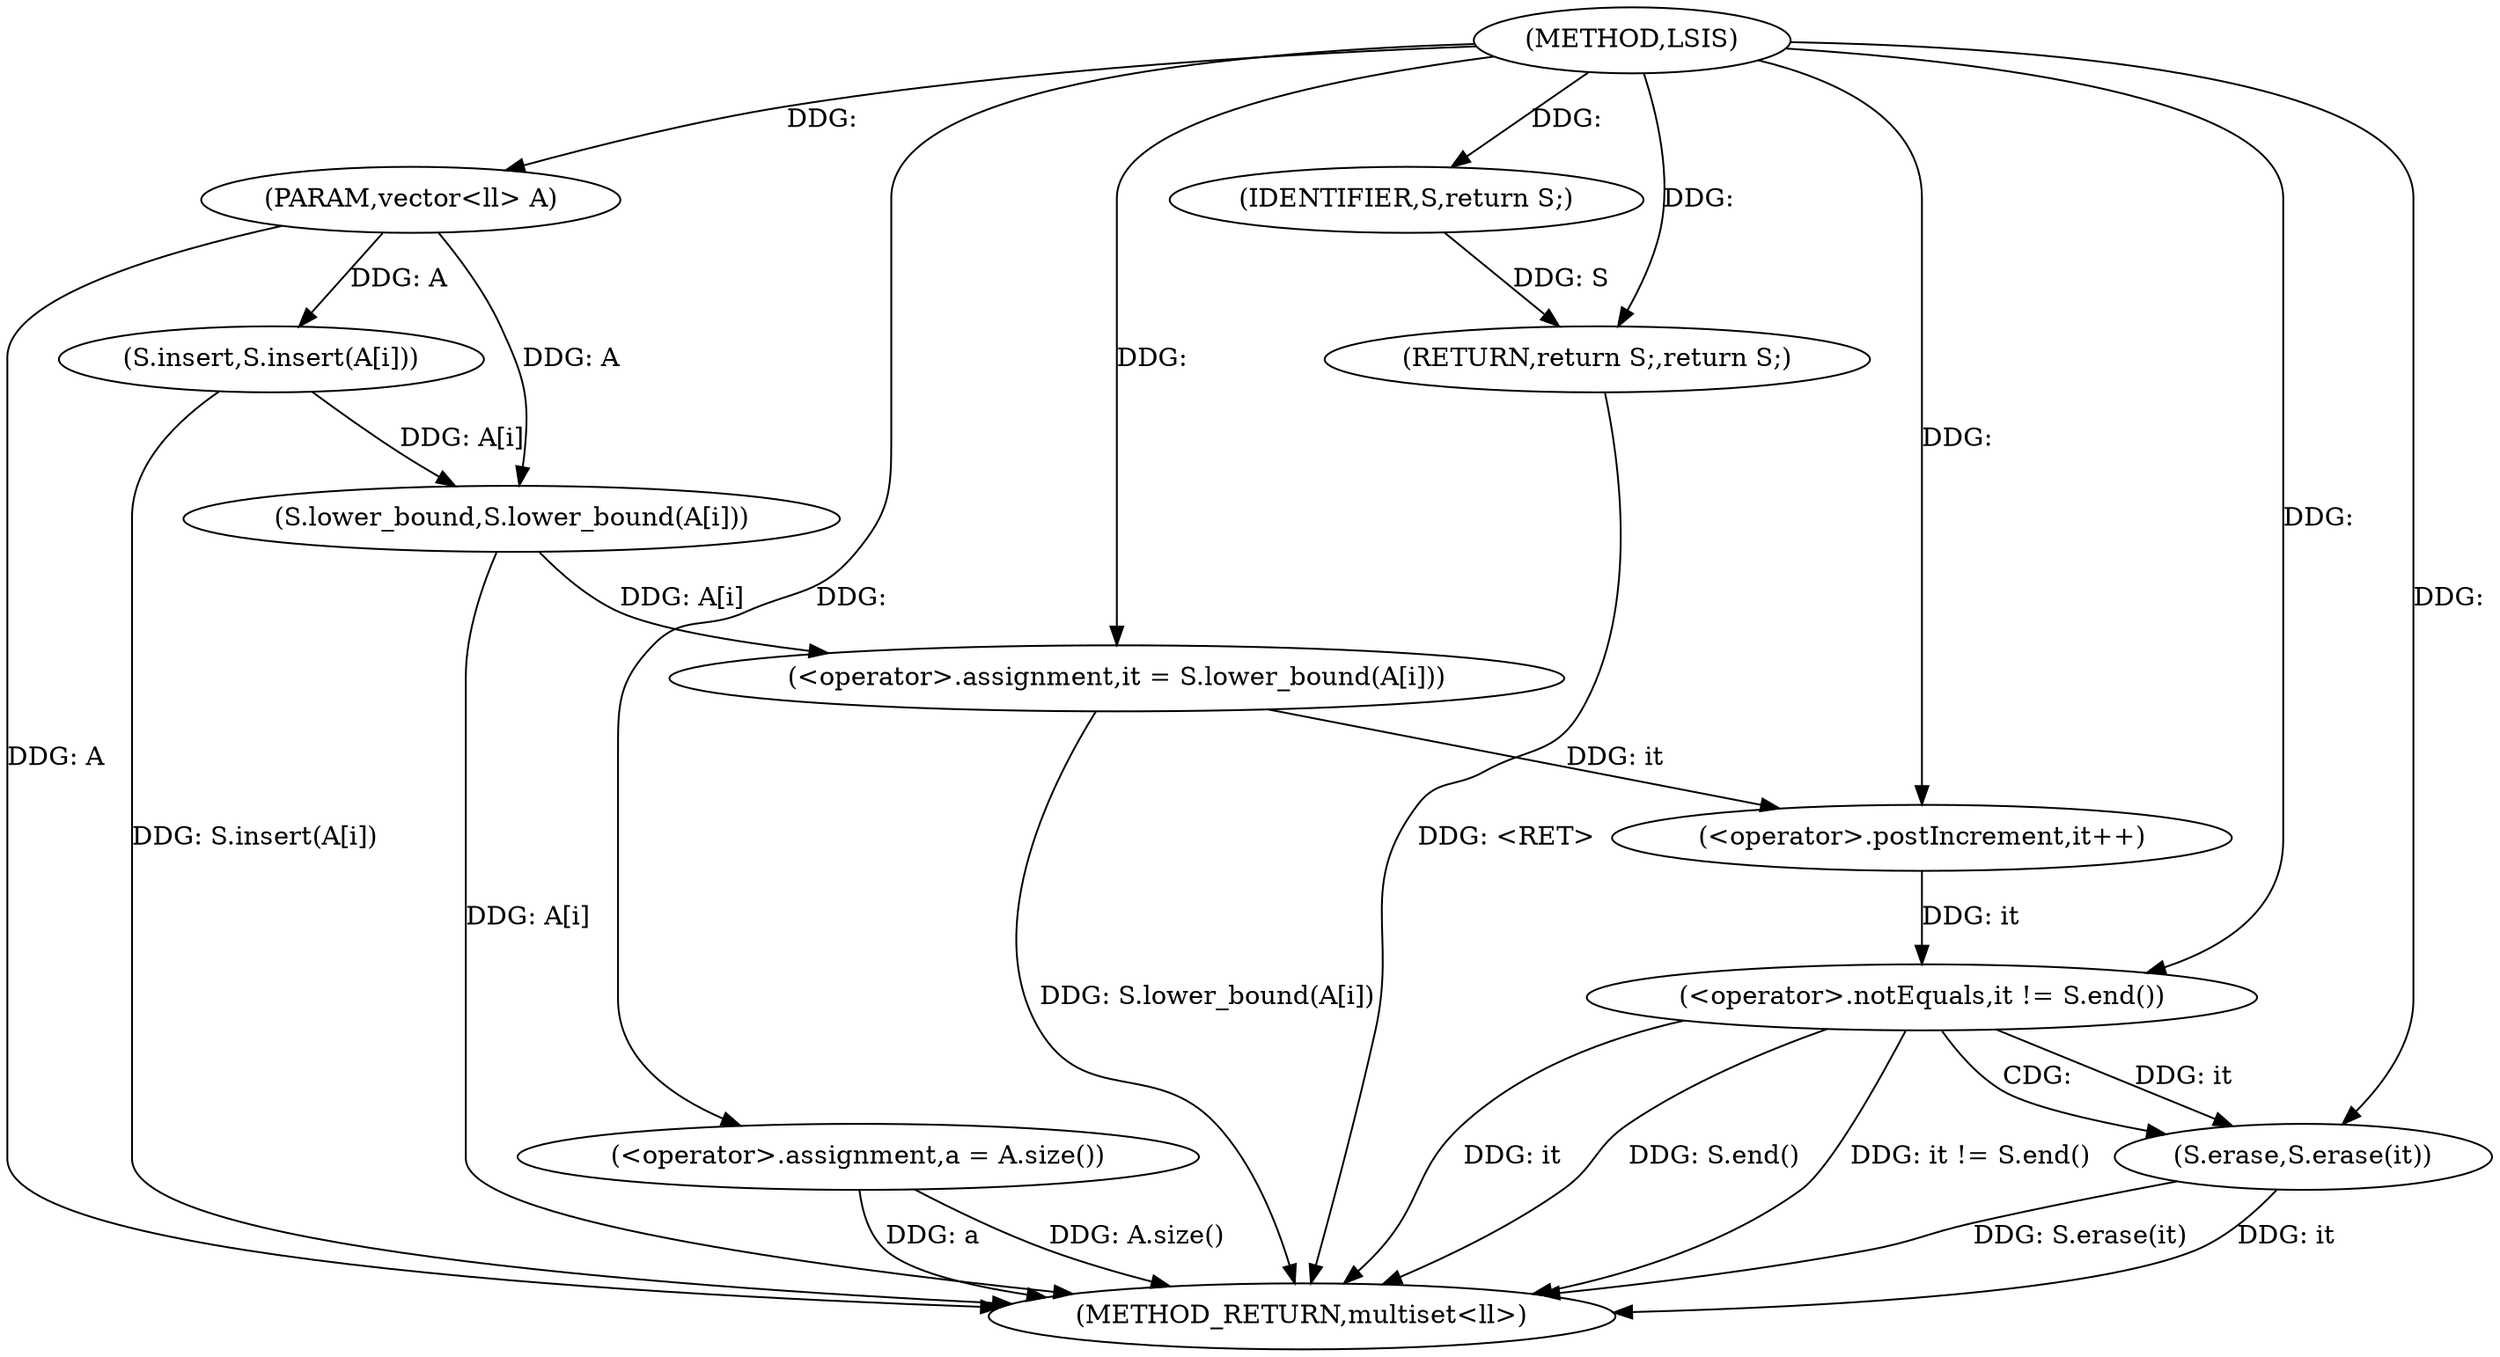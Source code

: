 digraph "LSIS" {  
"1000203" [label = "(METHOD,LSIS)" ]
"1000233" [label = "(METHOD_RETURN,multiset<ll>)" ]
"1000204" [label = "(PARAM,vector<ll> A)" ]
"1000207" [label = "(<operator>.assignment,a = A.size())" ]
"1000231" [label = "(RETURN,return S;,return S;)" ]
"1000213" [label = "(S.insert,S.insert(A[i]))" ]
"1000217" [label = "(<operator>.assignment,it = S.lower_bound(A[i]))" ]
"1000223" [label = "(<operator>.postIncrement,it++)" ]
"1000232" [label = "(IDENTIFIER,S,return S;)" ]
"1000226" [label = "(<operator>.notEquals,it != S.end())" ]
"1000229" [label = "(S.erase,S.erase(it))" ]
"1000219" [label = "(S.lower_bound,S.lower_bound(A[i]))" ]
  "1000204" -> "1000233"  [ label = "DDG: A"] 
  "1000207" -> "1000233"  [ label = "DDG: a"] 
  "1000207" -> "1000233"  [ label = "DDG: A.size()"] 
  "1000213" -> "1000233"  [ label = "DDG: S.insert(A[i])"] 
  "1000219" -> "1000233"  [ label = "DDG: A[i]"] 
  "1000217" -> "1000233"  [ label = "DDG: S.lower_bound(A[i])"] 
  "1000226" -> "1000233"  [ label = "DDG: it"] 
  "1000226" -> "1000233"  [ label = "DDG: S.end()"] 
  "1000226" -> "1000233"  [ label = "DDG: it != S.end()"] 
  "1000229" -> "1000233"  [ label = "DDG: it"] 
  "1000229" -> "1000233"  [ label = "DDG: S.erase(it)"] 
  "1000231" -> "1000233"  [ label = "DDG: <RET>"] 
  "1000203" -> "1000204"  [ label = "DDG: "] 
  "1000203" -> "1000207"  [ label = "DDG: "] 
  "1000232" -> "1000231"  [ label = "DDG: S"] 
  "1000203" -> "1000231"  [ label = "DDG: "] 
  "1000219" -> "1000217"  [ label = "DDG: A[i]"] 
  "1000203" -> "1000232"  [ label = "DDG: "] 
  "1000204" -> "1000213"  [ label = "DDG: A"] 
  "1000203" -> "1000217"  [ label = "DDG: "] 
  "1000217" -> "1000223"  [ label = "DDG: it"] 
  "1000203" -> "1000223"  [ label = "DDG: "] 
  "1000213" -> "1000219"  [ label = "DDG: A[i]"] 
  "1000204" -> "1000219"  [ label = "DDG: A"] 
  "1000223" -> "1000226"  [ label = "DDG: it"] 
  "1000203" -> "1000226"  [ label = "DDG: "] 
  "1000226" -> "1000229"  [ label = "DDG: it"] 
  "1000203" -> "1000229"  [ label = "DDG: "] 
  "1000226" -> "1000229"  [ label = "CDG: "] 
}
